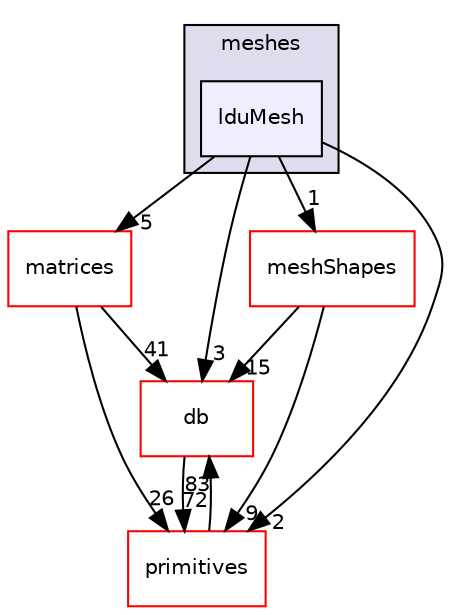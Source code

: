 digraph "src/OpenFOAM/meshes/lduMesh" {
  bgcolor=transparent;
  compound=true
  node [ fontsize="10", fontname="Helvetica"];
  edge [ labelfontsize="10", labelfontname="Helvetica"];
  subgraph clusterdir_aa2423979fb45fc41c393a5db370ab21 {
    graph [ bgcolor="#ddddee", pencolor="black", label="meshes" fontname="Helvetica", fontsize="10", URL="dir_aa2423979fb45fc41c393a5db370ab21.html"]
  dir_ef60c280f1bed88de2642fc4f0b81ef7 [shape=box, label="lduMesh", style="filled", fillcolor="#eeeeff", pencolor="black", URL="dir_ef60c280f1bed88de2642fc4f0b81ef7.html"];
  }
  dir_b07477ab37bc0cd7eb28fb569c691c21 [shape=box label="matrices" color="red" URL="dir_b07477ab37bc0cd7eb28fb569c691c21.html"];
  dir_63c634f7a7cfd679ac26c67fb30fc32f [shape=box label="db" color="red" URL="dir_63c634f7a7cfd679ac26c67fb30fc32f.html"];
  dir_3e50f45338116b169052b428016851aa [shape=box label="primitives" color="red" URL="dir_3e50f45338116b169052b428016851aa.html"];
  dir_b8e2732bc99f8fb2a379dad81aa6030e [shape=box label="meshShapes" color="red" URL="dir_b8e2732bc99f8fb2a379dad81aa6030e.html"];
  dir_b07477ab37bc0cd7eb28fb569c691c21->dir_63c634f7a7cfd679ac26c67fb30fc32f [headlabel="41", labeldistance=1.5 headhref="dir_002136_001953.html"];
  dir_b07477ab37bc0cd7eb28fb569c691c21->dir_3e50f45338116b169052b428016851aa [headlabel="26", labeldistance=1.5 headhref="dir_002136_002325.html"];
  dir_ef60c280f1bed88de2642fc4f0b81ef7->dir_b07477ab37bc0cd7eb28fb569c691c21 [headlabel="5", labeldistance=1.5 headhref="dir_002236_002136.html"];
  dir_ef60c280f1bed88de2642fc4f0b81ef7->dir_63c634f7a7cfd679ac26c67fb30fc32f [headlabel="3", labeldistance=1.5 headhref="dir_002236_001953.html"];
  dir_ef60c280f1bed88de2642fc4f0b81ef7->dir_3e50f45338116b169052b428016851aa [headlabel="2", labeldistance=1.5 headhref="dir_002236_002325.html"];
  dir_ef60c280f1bed88de2642fc4f0b81ef7->dir_b8e2732bc99f8fb2a379dad81aa6030e [headlabel="1", labeldistance=1.5 headhref="dir_002236_002238.html"];
  dir_63c634f7a7cfd679ac26c67fb30fc32f->dir_3e50f45338116b169052b428016851aa [headlabel="72", labeldistance=1.5 headhref="dir_001953_002325.html"];
  dir_3e50f45338116b169052b428016851aa->dir_63c634f7a7cfd679ac26c67fb30fc32f [headlabel="83", labeldistance=1.5 headhref="dir_002325_001953.html"];
  dir_b8e2732bc99f8fb2a379dad81aa6030e->dir_63c634f7a7cfd679ac26c67fb30fc32f [headlabel="15", labeldistance=1.5 headhref="dir_002238_001953.html"];
  dir_b8e2732bc99f8fb2a379dad81aa6030e->dir_3e50f45338116b169052b428016851aa [headlabel="9", labeldistance=1.5 headhref="dir_002238_002325.html"];
}
